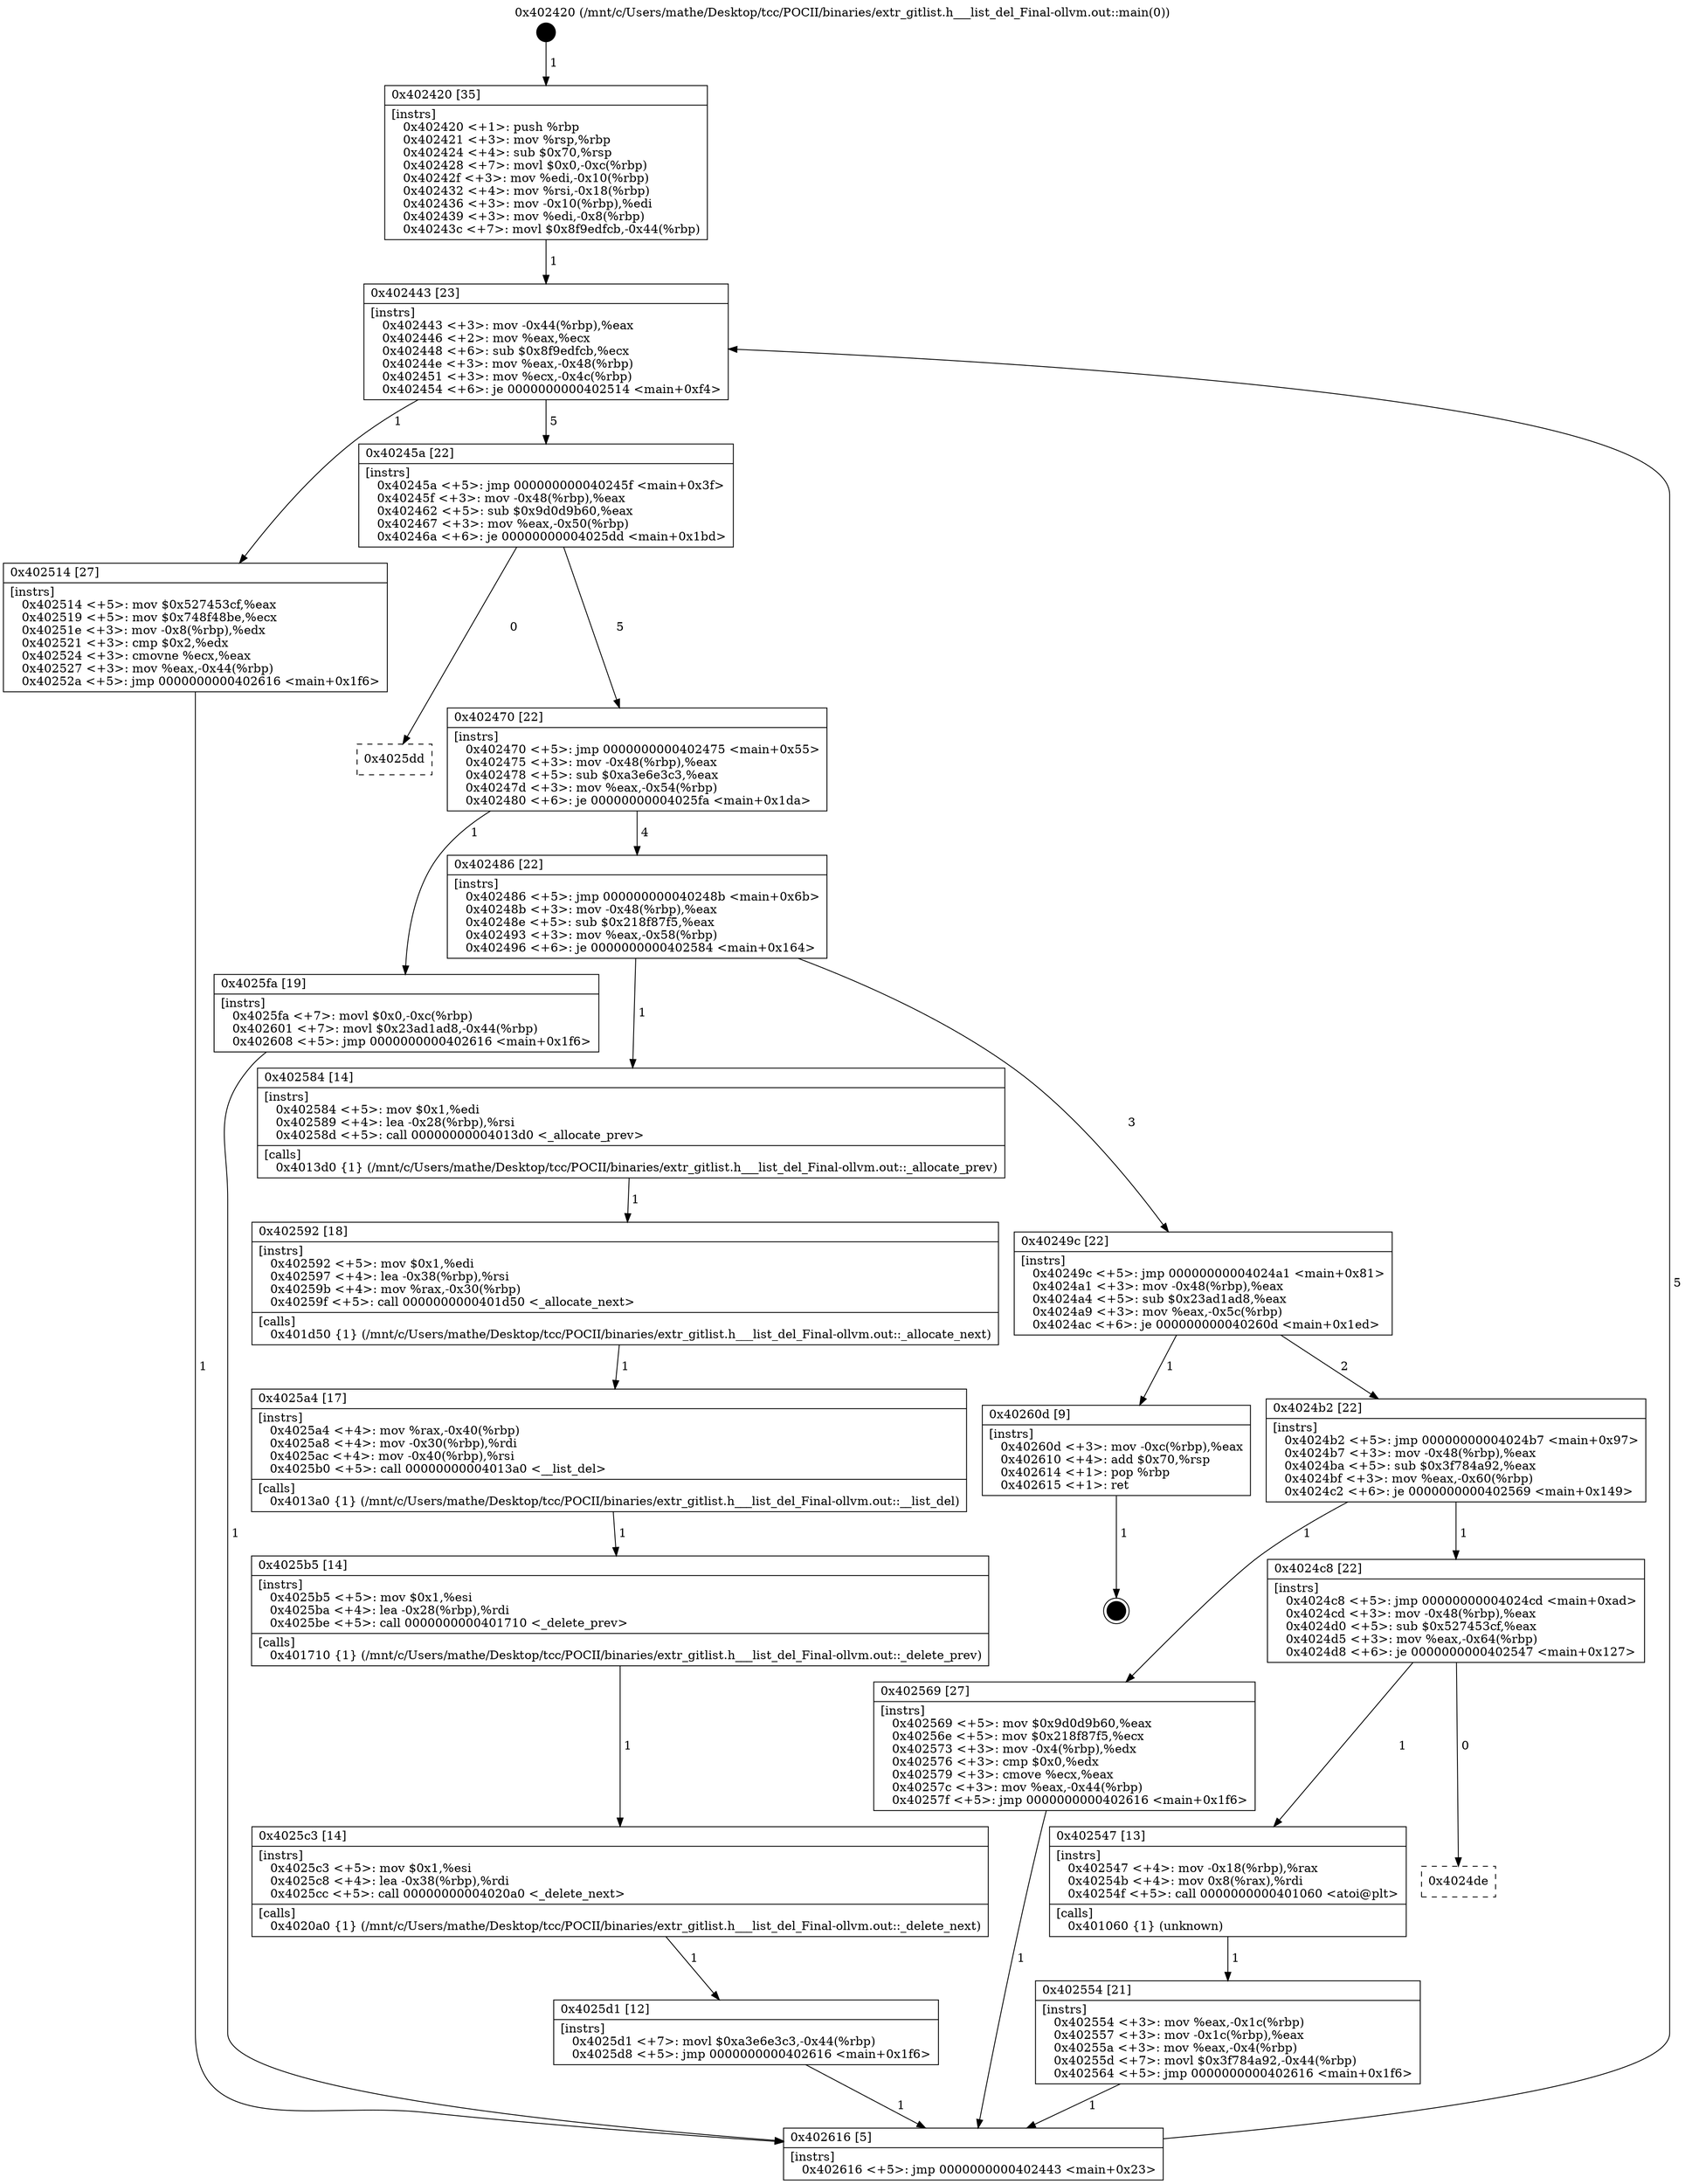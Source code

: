 digraph "0x402420" {
  label = "0x402420 (/mnt/c/Users/mathe/Desktop/tcc/POCII/binaries/extr_gitlist.h___list_del_Final-ollvm.out::main(0))"
  labelloc = "t"
  node[shape=record]

  Entry [label="",width=0.3,height=0.3,shape=circle,fillcolor=black,style=filled]
  "0x402443" [label="{
     0x402443 [23]\l
     | [instrs]\l
     &nbsp;&nbsp;0x402443 \<+3\>: mov -0x44(%rbp),%eax\l
     &nbsp;&nbsp;0x402446 \<+2\>: mov %eax,%ecx\l
     &nbsp;&nbsp;0x402448 \<+6\>: sub $0x8f9edfcb,%ecx\l
     &nbsp;&nbsp;0x40244e \<+3\>: mov %eax,-0x48(%rbp)\l
     &nbsp;&nbsp;0x402451 \<+3\>: mov %ecx,-0x4c(%rbp)\l
     &nbsp;&nbsp;0x402454 \<+6\>: je 0000000000402514 \<main+0xf4\>\l
  }"]
  "0x402514" [label="{
     0x402514 [27]\l
     | [instrs]\l
     &nbsp;&nbsp;0x402514 \<+5\>: mov $0x527453cf,%eax\l
     &nbsp;&nbsp;0x402519 \<+5\>: mov $0x748f48be,%ecx\l
     &nbsp;&nbsp;0x40251e \<+3\>: mov -0x8(%rbp),%edx\l
     &nbsp;&nbsp;0x402521 \<+3\>: cmp $0x2,%edx\l
     &nbsp;&nbsp;0x402524 \<+3\>: cmovne %ecx,%eax\l
     &nbsp;&nbsp;0x402527 \<+3\>: mov %eax,-0x44(%rbp)\l
     &nbsp;&nbsp;0x40252a \<+5\>: jmp 0000000000402616 \<main+0x1f6\>\l
  }"]
  "0x40245a" [label="{
     0x40245a [22]\l
     | [instrs]\l
     &nbsp;&nbsp;0x40245a \<+5\>: jmp 000000000040245f \<main+0x3f\>\l
     &nbsp;&nbsp;0x40245f \<+3\>: mov -0x48(%rbp),%eax\l
     &nbsp;&nbsp;0x402462 \<+5\>: sub $0x9d0d9b60,%eax\l
     &nbsp;&nbsp;0x402467 \<+3\>: mov %eax,-0x50(%rbp)\l
     &nbsp;&nbsp;0x40246a \<+6\>: je 00000000004025dd \<main+0x1bd\>\l
  }"]
  "0x402616" [label="{
     0x402616 [5]\l
     | [instrs]\l
     &nbsp;&nbsp;0x402616 \<+5\>: jmp 0000000000402443 \<main+0x23\>\l
  }"]
  "0x402420" [label="{
     0x402420 [35]\l
     | [instrs]\l
     &nbsp;&nbsp;0x402420 \<+1\>: push %rbp\l
     &nbsp;&nbsp;0x402421 \<+3\>: mov %rsp,%rbp\l
     &nbsp;&nbsp;0x402424 \<+4\>: sub $0x70,%rsp\l
     &nbsp;&nbsp;0x402428 \<+7\>: movl $0x0,-0xc(%rbp)\l
     &nbsp;&nbsp;0x40242f \<+3\>: mov %edi,-0x10(%rbp)\l
     &nbsp;&nbsp;0x402432 \<+4\>: mov %rsi,-0x18(%rbp)\l
     &nbsp;&nbsp;0x402436 \<+3\>: mov -0x10(%rbp),%edi\l
     &nbsp;&nbsp;0x402439 \<+3\>: mov %edi,-0x8(%rbp)\l
     &nbsp;&nbsp;0x40243c \<+7\>: movl $0x8f9edfcb,-0x44(%rbp)\l
  }"]
  Exit [label="",width=0.3,height=0.3,shape=circle,fillcolor=black,style=filled,peripheries=2]
  "0x4025dd" [label="{
     0x4025dd\l
  }", style=dashed]
  "0x402470" [label="{
     0x402470 [22]\l
     | [instrs]\l
     &nbsp;&nbsp;0x402470 \<+5\>: jmp 0000000000402475 \<main+0x55\>\l
     &nbsp;&nbsp;0x402475 \<+3\>: mov -0x48(%rbp),%eax\l
     &nbsp;&nbsp;0x402478 \<+5\>: sub $0xa3e6e3c3,%eax\l
     &nbsp;&nbsp;0x40247d \<+3\>: mov %eax,-0x54(%rbp)\l
     &nbsp;&nbsp;0x402480 \<+6\>: je 00000000004025fa \<main+0x1da\>\l
  }"]
  "0x4025d1" [label="{
     0x4025d1 [12]\l
     | [instrs]\l
     &nbsp;&nbsp;0x4025d1 \<+7\>: movl $0xa3e6e3c3,-0x44(%rbp)\l
     &nbsp;&nbsp;0x4025d8 \<+5\>: jmp 0000000000402616 \<main+0x1f6\>\l
  }"]
  "0x4025fa" [label="{
     0x4025fa [19]\l
     | [instrs]\l
     &nbsp;&nbsp;0x4025fa \<+7\>: movl $0x0,-0xc(%rbp)\l
     &nbsp;&nbsp;0x402601 \<+7\>: movl $0x23ad1ad8,-0x44(%rbp)\l
     &nbsp;&nbsp;0x402608 \<+5\>: jmp 0000000000402616 \<main+0x1f6\>\l
  }"]
  "0x402486" [label="{
     0x402486 [22]\l
     | [instrs]\l
     &nbsp;&nbsp;0x402486 \<+5\>: jmp 000000000040248b \<main+0x6b\>\l
     &nbsp;&nbsp;0x40248b \<+3\>: mov -0x48(%rbp),%eax\l
     &nbsp;&nbsp;0x40248e \<+5\>: sub $0x218f87f5,%eax\l
     &nbsp;&nbsp;0x402493 \<+3\>: mov %eax,-0x58(%rbp)\l
     &nbsp;&nbsp;0x402496 \<+6\>: je 0000000000402584 \<main+0x164\>\l
  }"]
  "0x4025c3" [label="{
     0x4025c3 [14]\l
     | [instrs]\l
     &nbsp;&nbsp;0x4025c3 \<+5\>: mov $0x1,%esi\l
     &nbsp;&nbsp;0x4025c8 \<+4\>: lea -0x38(%rbp),%rdi\l
     &nbsp;&nbsp;0x4025cc \<+5\>: call 00000000004020a0 \<_delete_next\>\l
     | [calls]\l
     &nbsp;&nbsp;0x4020a0 \{1\} (/mnt/c/Users/mathe/Desktop/tcc/POCII/binaries/extr_gitlist.h___list_del_Final-ollvm.out::_delete_next)\l
  }"]
  "0x402584" [label="{
     0x402584 [14]\l
     | [instrs]\l
     &nbsp;&nbsp;0x402584 \<+5\>: mov $0x1,%edi\l
     &nbsp;&nbsp;0x402589 \<+4\>: lea -0x28(%rbp),%rsi\l
     &nbsp;&nbsp;0x40258d \<+5\>: call 00000000004013d0 \<_allocate_prev\>\l
     | [calls]\l
     &nbsp;&nbsp;0x4013d0 \{1\} (/mnt/c/Users/mathe/Desktop/tcc/POCII/binaries/extr_gitlist.h___list_del_Final-ollvm.out::_allocate_prev)\l
  }"]
  "0x40249c" [label="{
     0x40249c [22]\l
     | [instrs]\l
     &nbsp;&nbsp;0x40249c \<+5\>: jmp 00000000004024a1 \<main+0x81\>\l
     &nbsp;&nbsp;0x4024a1 \<+3\>: mov -0x48(%rbp),%eax\l
     &nbsp;&nbsp;0x4024a4 \<+5\>: sub $0x23ad1ad8,%eax\l
     &nbsp;&nbsp;0x4024a9 \<+3\>: mov %eax,-0x5c(%rbp)\l
     &nbsp;&nbsp;0x4024ac \<+6\>: je 000000000040260d \<main+0x1ed\>\l
  }"]
  "0x4025b5" [label="{
     0x4025b5 [14]\l
     | [instrs]\l
     &nbsp;&nbsp;0x4025b5 \<+5\>: mov $0x1,%esi\l
     &nbsp;&nbsp;0x4025ba \<+4\>: lea -0x28(%rbp),%rdi\l
     &nbsp;&nbsp;0x4025be \<+5\>: call 0000000000401710 \<_delete_prev\>\l
     | [calls]\l
     &nbsp;&nbsp;0x401710 \{1\} (/mnt/c/Users/mathe/Desktop/tcc/POCII/binaries/extr_gitlist.h___list_del_Final-ollvm.out::_delete_prev)\l
  }"]
  "0x40260d" [label="{
     0x40260d [9]\l
     | [instrs]\l
     &nbsp;&nbsp;0x40260d \<+3\>: mov -0xc(%rbp),%eax\l
     &nbsp;&nbsp;0x402610 \<+4\>: add $0x70,%rsp\l
     &nbsp;&nbsp;0x402614 \<+1\>: pop %rbp\l
     &nbsp;&nbsp;0x402615 \<+1\>: ret\l
  }"]
  "0x4024b2" [label="{
     0x4024b2 [22]\l
     | [instrs]\l
     &nbsp;&nbsp;0x4024b2 \<+5\>: jmp 00000000004024b7 \<main+0x97\>\l
     &nbsp;&nbsp;0x4024b7 \<+3\>: mov -0x48(%rbp),%eax\l
     &nbsp;&nbsp;0x4024ba \<+5\>: sub $0x3f784a92,%eax\l
     &nbsp;&nbsp;0x4024bf \<+3\>: mov %eax,-0x60(%rbp)\l
     &nbsp;&nbsp;0x4024c2 \<+6\>: je 0000000000402569 \<main+0x149\>\l
  }"]
  "0x4025a4" [label="{
     0x4025a4 [17]\l
     | [instrs]\l
     &nbsp;&nbsp;0x4025a4 \<+4\>: mov %rax,-0x40(%rbp)\l
     &nbsp;&nbsp;0x4025a8 \<+4\>: mov -0x30(%rbp),%rdi\l
     &nbsp;&nbsp;0x4025ac \<+4\>: mov -0x40(%rbp),%rsi\l
     &nbsp;&nbsp;0x4025b0 \<+5\>: call 00000000004013a0 \<__list_del\>\l
     | [calls]\l
     &nbsp;&nbsp;0x4013a0 \{1\} (/mnt/c/Users/mathe/Desktop/tcc/POCII/binaries/extr_gitlist.h___list_del_Final-ollvm.out::__list_del)\l
  }"]
  "0x402569" [label="{
     0x402569 [27]\l
     | [instrs]\l
     &nbsp;&nbsp;0x402569 \<+5\>: mov $0x9d0d9b60,%eax\l
     &nbsp;&nbsp;0x40256e \<+5\>: mov $0x218f87f5,%ecx\l
     &nbsp;&nbsp;0x402573 \<+3\>: mov -0x4(%rbp),%edx\l
     &nbsp;&nbsp;0x402576 \<+3\>: cmp $0x0,%edx\l
     &nbsp;&nbsp;0x402579 \<+3\>: cmove %ecx,%eax\l
     &nbsp;&nbsp;0x40257c \<+3\>: mov %eax,-0x44(%rbp)\l
     &nbsp;&nbsp;0x40257f \<+5\>: jmp 0000000000402616 \<main+0x1f6\>\l
  }"]
  "0x4024c8" [label="{
     0x4024c8 [22]\l
     | [instrs]\l
     &nbsp;&nbsp;0x4024c8 \<+5\>: jmp 00000000004024cd \<main+0xad\>\l
     &nbsp;&nbsp;0x4024cd \<+3\>: mov -0x48(%rbp),%eax\l
     &nbsp;&nbsp;0x4024d0 \<+5\>: sub $0x527453cf,%eax\l
     &nbsp;&nbsp;0x4024d5 \<+3\>: mov %eax,-0x64(%rbp)\l
     &nbsp;&nbsp;0x4024d8 \<+6\>: je 0000000000402547 \<main+0x127\>\l
  }"]
  "0x402592" [label="{
     0x402592 [18]\l
     | [instrs]\l
     &nbsp;&nbsp;0x402592 \<+5\>: mov $0x1,%edi\l
     &nbsp;&nbsp;0x402597 \<+4\>: lea -0x38(%rbp),%rsi\l
     &nbsp;&nbsp;0x40259b \<+4\>: mov %rax,-0x30(%rbp)\l
     &nbsp;&nbsp;0x40259f \<+5\>: call 0000000000401d50 \<_allocate_next\>\l
     | [calls]\l
     &nbsp;&nbsp;0x401d50 \{1\} (/mnt/c/Users/mathe/Desktop/tcc/POCII/binaries/extr_gitlist.h___list_del_Final-ollvm.out::_allocate_next)\l
  }"]
  "0x402547" [label="{
     0x402547 [13]\l
     | [instrs]\l
     &nbsp;&nbsp;0x402547 \<+4\>: mov -0x18(%rbp),%rax\l
     &nbsp;&nbsp;0x40254b \<+4\>: mov 0x8(%rax),%rdi\l
     &nbsp;&nbsp;0x40254f \<+5\>: call 0000000000401060 \<atoi@plt\>\l
     | [calls]\l
     &nbsp;&nbsp;0x401060 \{1\} (unknown)\l
  }"]
  "0x4024de" [label="{
     0x4024de\l
  }", style=dashed]
  "0x402554" [label="{
     0x402554 [21]\l
     | [instrs]\l
     &nbsp;&nbsp;0x402554 \<+3\>: mov %eax,-0x1c(%rbp)\l
     &nbsp;&nbsp;0x402557 \<+3\>: mov -0x1c(%rbp),%eax\l
     &nbsp;&nbsp;0x40255a \<+3\>: mov %eax,-0x4(%rbp)\l
     &nbsp;&nbsp;0x40255d \<+7\>: movl $0x3f784a92,-0x44(%rbp)\l
     &nbsp;&nbsp;0x402564 \<+5\>: jmp 0000000000402616 \<main+0x1f6\>\l
  }"]
  Entry -> "0x402420" [label=" 1"]
  "0x402443" -> "0x402514" [label=" 1"]
  "0x402443" -> "0x40245a" [label=" 5"]
  "0x402514" -> "0x402616" [label=" 1"]
  "0x402420" -> "0x402443" [label=" 1"]
  "0x402616" -> "0x402443" [label=" 5"]
  "0x40260d" -> Exit [label=" 1"]
  "0x40245a" -> "0x4025dd" [label=" 0"]
  "0x40245a" -> "0x402470" [label=" 5"]
  "0x4025fa" -> "0x402616" [label=" 1"]
  "0x402470" -> "0x4025fa" [label=" 1"]
  "0x402470" -> "0x402486" [label=" 4"]
  "0x4025d1" -> "0x402616" [label=" 1"]
  "0x402486" -> "0x402584" [label=" 1"]
  "0x402486" -> "0x40249c" [label=" 3"]
  "0x4025c3" -> "0x4025d1" [label=" 1"]
  "0x40249c" -> "0x40260d" [label=" 1"]
  "0x40249c" -> "0x4024b2" [label=" 2"]
  "0x4025b5" -> "0x4025c3" [label=" 1"]
  "0x4024b2" -> "0x402569" [label=" 1"]
  "0x4024b2" -> "0x4024c8" [label=" 1"]
  "0x4025a4" -> "0x4025b5" [label=" 1"]
  "0x4024c8" -> "0x402547" [label=" 1"]
  "0x4024c8" -> "0x4024de" [label=" 0"]
  "0x402547" -> "0x402554" [label=" 1"]
  "0x402554" -> "0x402616" [label=" 1"]
  "0x402569" -> "0x402616" [label=" 1"]
  "0x402584" -> "0x402592" [label=" 1"]
  "0x402592" -> "0x4025a4" [label=" 1"]
}
